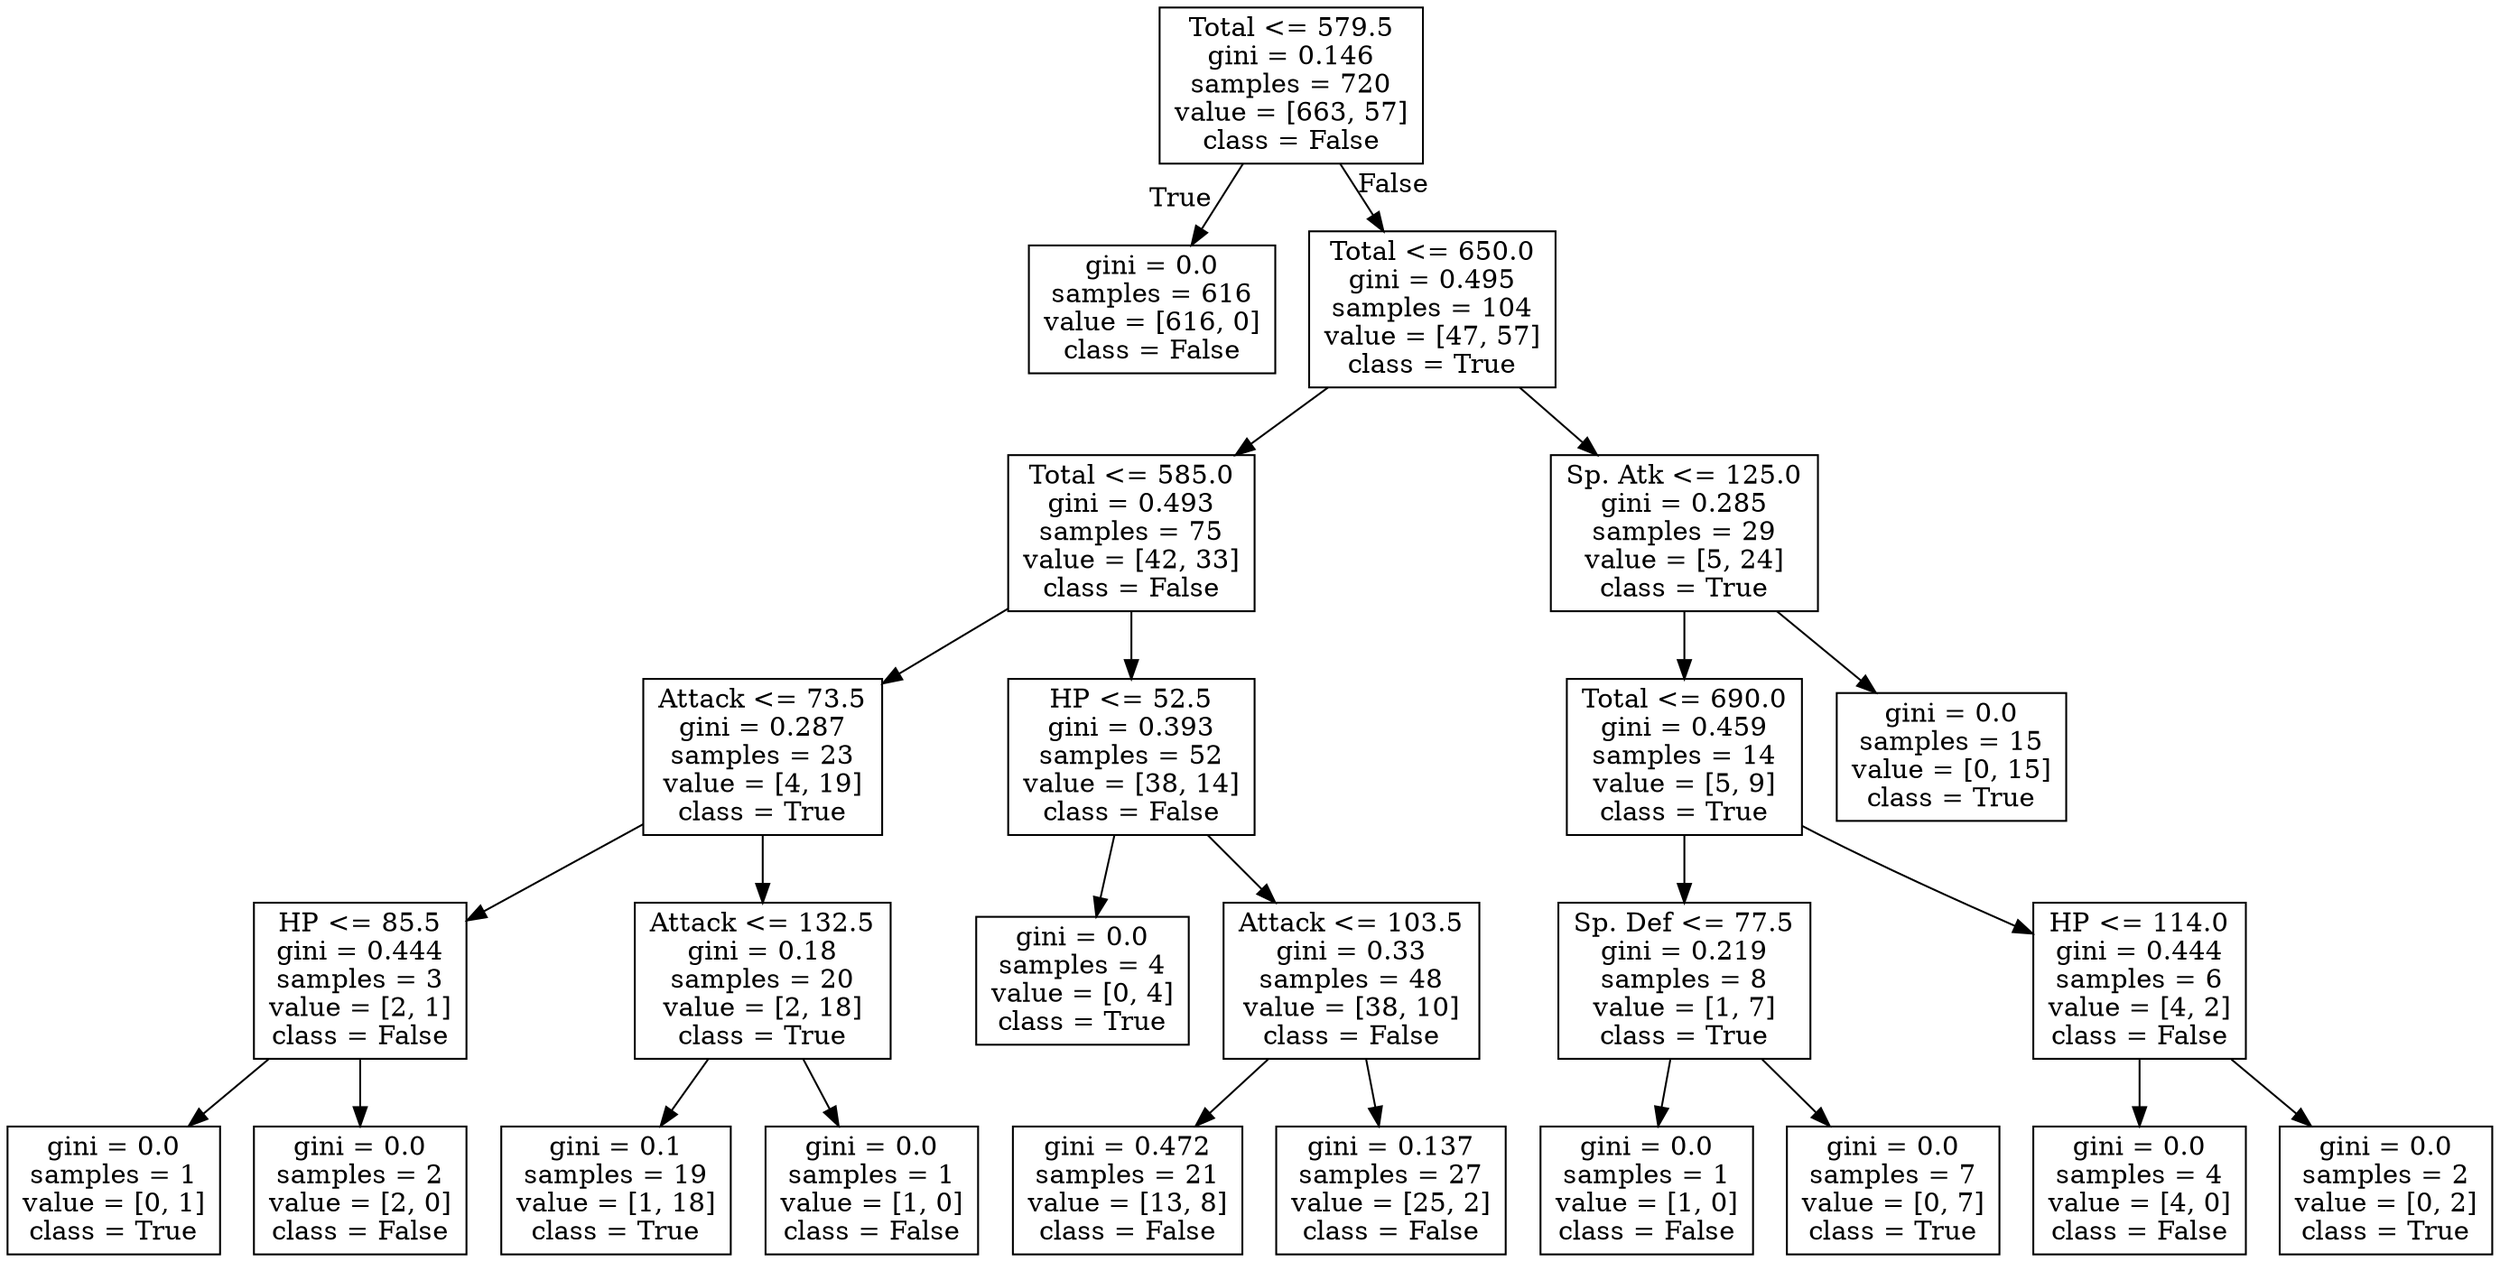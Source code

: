 digraph Tree {
node [shape=box] ;
0 [label="Total <= 579.5\ngini = 0.146\nsamples = 720\nvalue = [663, 57]\nclass = False"] ;
1 [label="gini = 0.0\nsamples = 616\nvalue = [616, 0]\nclass = False"] ;
0 -> 1 [labeldistance=2.5, labelangle=45, headlabel="True"] ;
2 [label="Total <= 650.0\ngini = 0.495\nsamples = 104\nvalue = [47, 57]\nclass = True"] ;
0 -> 2 [labeldistance=2.5, labelangle=-45, headlabel="False"] ;
3 [label="Total <= 585.0\ngini = 0.493\nsamples = 75\nvalue = [42, 33]\nclass = False"] ;
2 -> 3 ;
4 [label="Attack <= 73.5\ngini = 0.287\nsamples = 23\nvalue = [4, 19]\nclass = True"] ;
3 -> 4 ;
5 [label="HP <= 85.5\ngini = 0.444\nsamples = 3\nvalue = [2, 1]\nclass = False"] ;
4 -> 5 ;
6 [label="gini = 0.0\nsamples = 1\nvalue = [0, 1]\nclass = True"] ;
5 -> 6 ;
7 [label="gini = 0.0\nsamples = 2\nvalue = [2, 0]\nclass = False"] ;
5 -> 7 ;
8 [label="Attack <= 132.5\ngini = 0.18\nsamples = 20\nvalue = [2, 18]\nclass = True"] ;
4 -> 8 ;
9 [label="gini = 0.1\nsamples = 19\nvalue = [1, 18]\nclass = True"] ;
8 -> 9 ;
10 [label="gini = 0.0\nsamples = 1\nvalue = [1, 0]\nclass = False"] ;
8 -> 10 ;
11 [label="HP <= 52.5\ngini = 0.393\nsamples = 52\nvalue = [38, 14]\nclass = False"] ;
3 -> 11 ;
12 [label="gini = 0.0\nsamples = 4\nvalue = [0, 4]\nclass = True"] ;
11 -> 12 ;
13 [label="Attack <= 103.5\ngini = 0.33\nsamples = 48\nvalue = [38, 10]\nclass = False"] ;
11 -> 13 ;
14 [label="gini = 0.472\nsamples = 21\nvalue = [13, 8]\nclass = False"] ;
13 -> 14 ;
15 [label="gini = 0.137\nsamples = 27\nvalue = [25, 2]\nclass = False"] ;
13 -> 15 ;
16 [label="Sp. Atk <= 125.0\ngini = 0.285\nsamples = 29\nvalue = [5, 24]\nclass = True"] ;
2 -> 16 ;
17 [label="Total <= 690.0\ngini = 0.459\nsamples = 14\nvalue = [5, 9]\nclass = True"] ;
16 -> 17 ;
18 [label="Sp. Def <= 77.5\ngini = 0.219\nsamples = 8\nvalue = [1, 7]\nclass = True"] ;
17 -> 18 ;
19 [label="gini = 0.0\nsamples = 1\nvalue = [1, 0]\nclass = False"] ;
18 -> 19 ;
20 [label="gini = 0.0\nsamples = 7\nvalue = [0, 7]\nclass = True"] ;
18 -> 20 ;
21 [label="HP <= 114.0\ngini = 0.444\nsamples = 6\nvalue = [4, 2]\nclass = False"] ;
17 -> 21 ;
22 [label="gini = 0.0\nsamples = 4\nvalue = [4, 0]\nclass = False"] ;
21 -> 22 ;
23 [label="gini = 0.0\nsamples = 2\nvalue = [0, 2]\nclass = True"] ;
21 -> 23 ;
24 [label="gini = 0.0\nsamples = 15\nvalue = [0, 15]\nclass = True"] ;
16 -> 24 ;
}